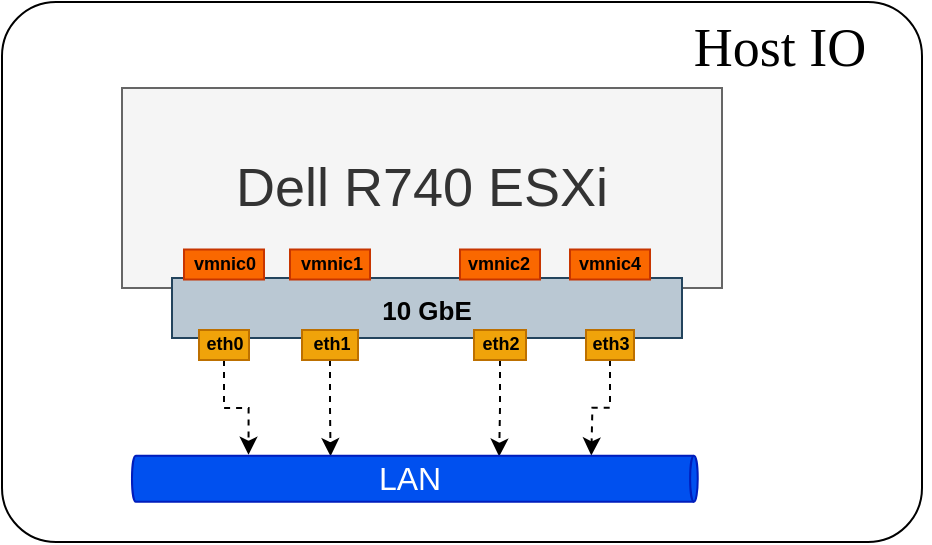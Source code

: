 <mxfile version="15.2.9" type="github">
  <diagram id="YrvTdJHB63aWJ06atxgT" name="Page-1">
    <mxGraphModel dx="868" dy="450" grid="1" gridSize="10" guides="1" tooltips="1" connect="1" arrows="1" fold="1" page="1" pageScale="1" pageWidth="850" pageHeight="1100" math="0" shadow="0">
      <root>
        <mxCell id="0" />
        <mxCell id="1" parent="0" />
        <mxCell id="I_slnlyROAj-Tjg3Azl2-20" value="" style="rounded=1;whiteSpace=wrap;html=1;fontSize=14;fillColor=none;arcSize=10;" parent="1" vertex="1">
          <mxGeometry x="300" y="187" width="460" height="270" as="geometry" />
        </mxCell>
        <mxCell id="I_slnlyROAj-Tjg3Azl2-1" value="&lt;font style=&quot;font-size: 27px&quot;&gt;Dell R740 ESXi&lt;/font&gt;" style="rounded=0;whiteSpace=wrap;html=1;fillColor=#f5f5f5;strokeColor=#666666;fontColor=#333333;" parent="1" vertex="1">
          <mxGeometry x="360" y="230" width="300" height="100" as="geometry" />
        </mxCell>
        <mxCell id="I_slnlyROAj-Tjg3Azl2-4" value="&lt;font style=&quot;font-size: 13px&quot;&gt;10 GbE&lt;/font&gt;" style="rounded=0;whiteSpace=wrap;html=1;fillColor=#bac8d3;strokeColor=#23445d;fontSize=15;fontStyle=1" parent="1" vertex="1">
          <mxGeometry x="385" y="325" width="255" height="30" as="geometry" />
        </mxCell>
        <mxCell id="I_slnlyROAj-Tjg3Azl2-28" style="edgeStyle=orthogonalEdgeStyle;rounded=0;orthogonalLoop=1;jettySize=auto;html=1;exitX=0.5;exitY=1;exitDx=0;exitDy=0;entryX=-0.021;entryY=0.794;entryDx=0;entryDy=0;entryPerimeter=0;dashed=1;fontSize=13;strokeWidth=1;" parent="1" source="I_slnlyROAj-Tjg3Azl2-10" target="I_slnlyROAj-Tjg3Azl2-25" edge="1">
          <mxGeometry relative="1" as="geometry" />
        </mxCell>
        <mxCell id="I_slnlyROAj-Tjg3Azl2-10" value="" style="rounded=0;whiteSpace=wrap;html=1;fillColor=#f0a30a;strokeColor=#BD7000;fontColor=#000000;align=right;" parent="1" vertex="1">
          <mxGeometry x="398.5" y="351" width="25" height="15" as="geometry" />
        </mxCell>
        <mxCell id="I_slnlyROAj-Tjg3Azl2-29" style="edgeStyle=orthogonalEdgeStyle;rounded=0;orthogonalLoop=1;jettySize=auto;html=1;exitX=0.5;exitY=1;exitDx=0;exitDy=0;entryX=0.01;entryY=0.649;entryDx=0;entryDy=0;entryPerimeter=0;dashed=1;fontSize=13;strokeWidth=1;" parent="1" source="I_slnlyROAj-Tjg3Azl2-11" target="I_slnlyROAj-Tjg3Azl2-25" edge="1">
          <mxGeometry relative="1" as="geometry" />
        </mxCell>
        <mxCell id="I_slnlyROAj-Tjg3Azl2-11" value="" style="rounded=0;whiteSpace=wrap;html=1;fillColor=#f0a30a;strokeColor=#BD7000;fontColor=#000000;" parent="1" vertex="1">
          <mxGeometry x="450" y="351" width="28" height="15" as="geometry" />
        </mxCell>
        <mxCell id="I_slnlyROAj-Tjg3Azl2-30" style="edgeStyle=orthogonalEdgeStyle;rounded=0;orthogonalLoop=1;jettySize=auto;html=1;exitX=0.5;exitY=1;exitDx=0;exitDy=0;entryX=0.019;entryY=0.351;entryDx=0;entryDy=0;entryPerimeter=0;dashed=1;fontSize=13;strokeWidth=1;" parent="1" source="I_slnlyROAj-Tjg3Azl2-12" target="I_slnlyROAj-Tjg3Azl2-25" edge="1">
          <mxGeometry relative="1" as="geometry">
            <mxPoint x="551.429" y="414.407" as="targetPoint" />
          </mxGeometry>
        </mxCell>
        <mxCell id="I_slnlyROAj-Tjg3Azl2-12" value="" style="rounded=0;whiteSpace=wrap;html=1;fillColor=#f0a30a;strokeColor=#BD7000;fontColor=#000000;" parent="1" vertex="1">
          <mxGeometry x="536" y="351" width="26" height="15" as="geometry" />
        </mxCell>
        <mxCell id="I_slnlyROAj-Tjg3Azl2-31" style="edgeStyle=orthogonalEdgeStyle;rounded=0;orthogonalLoop=1;jettySize=auto;html=1;exitX=0.5;exitY=1;exitDx=0;exitDy=0;entryX=-0.006;entryY=0.227;entryDx=0;entryDy=0;entryPerimeter=0;dashed=1;fontSize=13;strokeWidth=1;" parent="1" source="I_slnlyROAj-Tjg3Azl2-13" edge="1">
          <mxGeometry relative="1" as="geometry">
            <mxPoint x="594.659" y="413.717" as="targetPoint" />
          </mxGeometry>
        </mxCell>
        <mxCell id="I_slnlyROAj-Tjg3Azl2-13" value="" style="rounded=0;whiteSpace=wrap;html=1;fillColor=#f0a30a;strokeColor=#BD7000;fontColor=#000000;" parent="1" vertex="1">
          <mxGeometry x="592" y="351" width="24" height="15" as="geometry" />
        </mxCell>
        <mxCell id="I_slnlyROAj-Tjg3Azl2-21" value="&lt;font face=&quot;Times New Roman&quot; style=&quot;font-size: 27px&quot;&gt;Host IO&lt;/font&gt;" style="text;html=1;strokeColor=none;fillColor=none;align=center;verticalAlign=middle;whiteSpace=wrap;rounded=0;fontSize=13;" parent="1" vertex="1">
          <mxGeometry x="614" y="193" width="150" height="34" as="geometry" />
        </mxCell>
        <mxCell id="I_slnlyROAj-Tjg3Azl2-25" value="&lt;font style=&quot;font-size: 16px&quot;&gt;LAN&lt;/font&gt;" style="shape=cylinder3;whiteSpace=wrap;html=1;boundedLbl=1;backgroundOutline=1;size=1.907;fontSize=13;fillColor=#0050ef;rotation=90;strokeColor=#001DBC;fontColor=#ffffff;horizontal=0;" parent="1" vertex="1">
          <mxGeometry x="494.93" y="283.91" width="23" height="282.89" as="geometry" />
        </mxCell>
        <mxCell id="I_slnlyROAj-Tjg3Azl2-32" value="&lt;b&gt;&lt;font style=&quot;font-size: 9px&quot;&gt;eth0&lt;/font&gt;&lt;/b&gt;" style="text;html=1;strokeColor=none;fillColor=none;align=center;verticalAlign=middle;whiteSpace=wrap;rounded=0;fontSize=13;fontStyle=0" parent="1" vertex="1">
          <mxGeometry x="398.5" y="351" width="25" height="10" as="geometry" />
        </mxCell>
        <mxCell id="I_slnlyROAj-Tjg3Azl2-33" value="&lt;font size=&quot;1&quot;&gt;&lt;b style=&quot;font-size: 9px&quot;&gt;eth1&lt;/b&gt;&lt;/font&gt;" style="text;html=1;strokeColor=none;fillColor=none;align=center;verticalAlign=middle;whiteSpace=wrap;rounded=0;fontSize=13;fontStyle=0" parent="1" vertex="1">
          <mxGeometry x="456.17" y="348.5" width="17.66" height="15" as="geometry" />
        </mxCell>
        <mxCell id="I_slnlyROAj-Tjg3Azl2-34" value="&lt;font size=&quot;1&quot;&gt;&lt;b style=&quot;font-size: 9px&quot;&gt;eth2&lt;/b&gt;&lt;/font&gt;" style="text;html=1;strokeColor=none;fillColor=none;align=center;verticalAlign=middle;whiteSpace=wrap;rounded=0;fontSize=13;fontStyle=0" parent="1" vertex="1">
          <mxGeometry x="541.5" y="351" width="15" height="10" as="geometry" />
        </mxCell>
        <mxCell id="I_slnlyROAj-Tjg3Azl2-35" value="&lt;font size=&quot;1&quot;&gt;&lt;b style=&quot;font-size: 9px&quot;&gt;eth3&lt;/b&gt;&lt;/font&gt;" style="text;html=1;strokeColor=none;fillColor=none;align=center;verticalAlign=middle;whiteSpace=wrap;rounded=0;fontSize=13;fontStyle=0" parent="1" vertex="1">
          <mxGeometry x="596.5" y="351" width="15" height="10" as="geometry" />
        </mxCell>
        <mxCell id="aePnbEscNMuFJ7ggmlQi-1" value="" style="shape=image;html=1;verticalAlign=top;verticalLabelPosition=bottom;labelBackgroundColor=#ffffff;imageAspect=0;aspect=fixed;image=https://cdn0.iconfinder.com/data/icons/fatcow/32/network_adapter.png" parent="1" vertex="1">
          <mxGeometry x="393" y="361" width="32" height="32" as="geometry" />
        </mxCell>
        <mxCell id="aePnbEscNMuFJ7ggmlQi-2" value="" style="shape=image;html=1;verticalAlign=top;verticalLabelPosition=bottom;labelBackgroundColor=#ffffff;imageAspect=0;aspect=fixed;image=https://cdn0.iconfinder.com/data/icons/fatcow/32/network_adapter.png" parent="1" vertex="1">
          <mxGeometry x="447" y="360.5" width="32" height="32" as="geometry" />
        </mxCell>
        <mxCell id="aePnbEscNMuFJ7ggmlQi-4" value="" style="shape=image;html=1;verticalAlign=top;verticalLabelPosition=bottom;labelBackgroundColor=#ffffff;imageAspect=0;aspect=fixed;image=https://cdn0.iconfinder.com/data/icons/fatcow/32/network_adapter.png" parent="1" vertex="1">
          <mxGeometry x="532" y="360.5" width="32" height="32" as="geometry" />
        </mxCell>
        <mxCell id="aePnbEscNMuFJ7ggmlQi-5" value="" style="shape=image;html=1;verticalAlign=top;verticalLabelPosition=bottom;labelBackgroundColor=#ffffff;imageAspect=0;aspect=fixed;image=https://cdn0.iconfinder.com/data/icons/fatcow/32/network_adapter.png" parent="1" vertex="1">
          <mxGeometry x="586" y="360" width="32" height="32" as="geometry" />
        </mxCell>
        <mxCell id="aePnbEscNMuFJ7ggmlQi-6" value="" style="rounded=0;whiteSpace=wrap;html=1;fillColor=#fa6800;strokeColor=#C73500;fontColor=#000000;align=right;" parent="1" vertex="1">
          <mxGeometry x="391" y="310.75" width="40" height="15" as="geometry" />
        </mxCell>
        <mxCell id="aePnbEscNMuFJ7ggmlQi-7" value="" style="rounded=0;whiteSpace=wrap;html=1;fillColor=#fa6800;strokeColor=#C73500;fontColor=#000000;" parent="1" vertex="1">
          <mxGeometry x="444" y="310.75" width="40" height="15" as="geometry" />
        </mxCell>
        <mxCell id="aePnbEscNMuFJ7ggmlQi-8" value="" style="rounded=0;whiteSpace=wrap;html=1;fillColor=#fa6800;strokeColor=#C73500;fontColor=#000000;" parent="1" vertex="1">
          <mxGeometry x="529" y="310.75" width="40" height="15" as="geometry" />
        </mxCell>
        <mxCell id="aePnbEscNMuFJ7ggmlQi-9" value="" style="rounded=0;whiteSpace=wrap;html=1;fillColor=#fa6800;strokeColor=#C73500;fontColor=#000000;" parent="1" vertex="1">
          <mxGeometry x="584" y="310.75" width="40" height="15" as="geometry" />
        </mxCell>
        <mxCell id="aePnbEscNMuFJ7ggmlQi-10" value="&lt;b&gt;&lt;font style=&quot;font-size: 9px&quot;&gt;vmnic0&lt;/font&gt;&lt;/b&gt;" style="text;html=1;strokeColor=none;fillColor=none;align=center;verticalAlign=middle;whiteSpace=wrap;rounded=0;fontSize=13;fontStyle=0" parent="1" vertex="1">
          <mxGeometry x="399" y="310.75" width="25" height="10" as="geometry" />
        </mxCell>
        <mxCell id="aePnbEscNMuFJ7ggmlQi-11" value="&lt;font size=&quot;1&quot;&gt;&lt;b style=&quot;font-size: 9px&quot;&gt;vmnic1&lt;/b&gt;&lt;/font&gt;" style="text;html=1;strokeColor=none;fillColor=none;align=center;verticalAlign=middle;whiteSpace=wrap;rounded=0;fontSize=13;fontStyle=0" parent="1" vertex="1">
          <mxGeometry x="456.17" y="308.25" width="17.66" height="15" as="geometry" />
        </mxCell>
        <mxCell id="aePnbEscNMuFJ7ggmlQi-12" value="&lt;font size=&quot;1&quot;&gt;&lt;b style=&quot;font-size: 9px&quot;&gt;vmnic2&lt;/b&gt;&lt;/font&gt;" style="text;html=1;strokeColor=none;fillColor=none;align=center;verticalAlign=middle;whiteSpace=wrap;rounded=0;fontSize=13;fontStyle=0" parent="1" vertex="1">
          <mxGeometry x="540.5" y="310.75" width="15" height="10" as="geometry" />
        </mxCell>
        <mxCell id="aePnbEscNMuFJ7ggmlQi-13" value="&lt;font size=&quot;1&quot;&gt;&lt;b style=&quot;font-size: 9px&quot;&gt;vmnic4&lt;/b&gt;&lt;/font&gt;" style="text;html=1;strokeColor=none;fillColor=none;align=center;verticalAlign=middle;whiteSpace=wrap;rounded=0;fontSize=13;fontStyle=0" parent="1" vertex="1">
          <mxGeometry x="589" y="308.75" width="30" height="14.25" as="geometry" />
        </mxCell>
      </root>
    </mxGraphModel>
  </diagram>
</mxfile>
